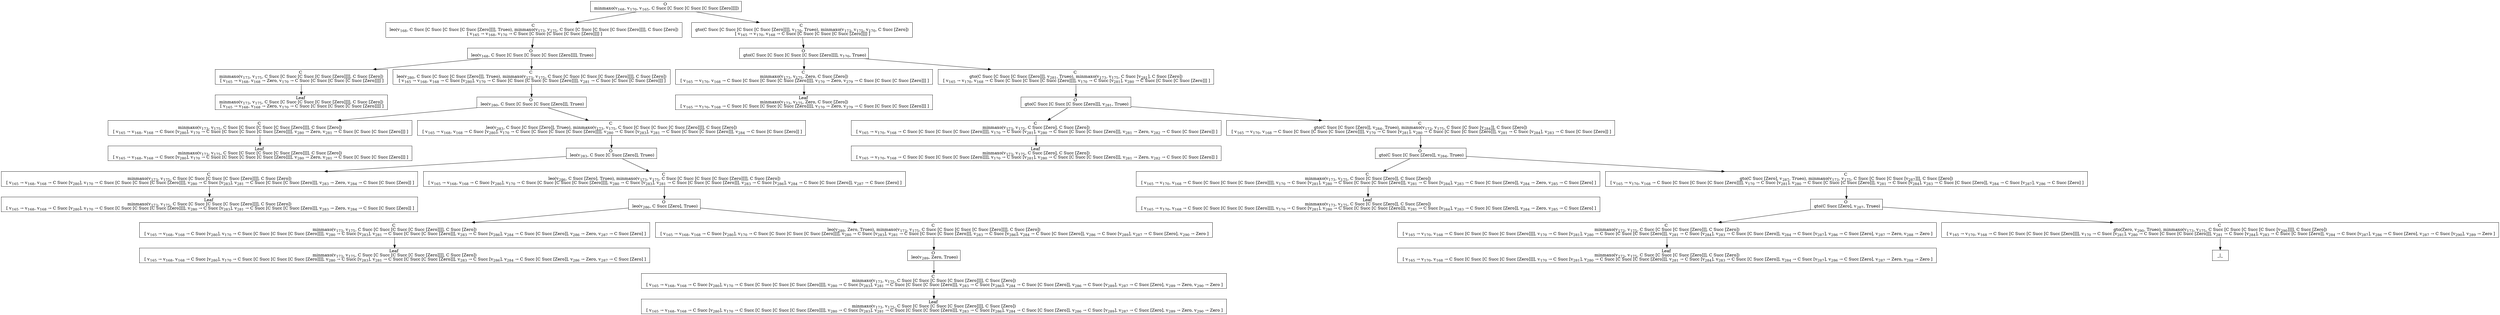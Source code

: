 digraph {
    graph [rankdir=TB
          ,bgcolor=transparent];
    node [shape=box
         ,fillcolor=white
         ,style=filled];
    0 [label=<O <BR/> minmaxo(v<SUB>168</SUB>, v<SUB>170</SUB>, v<SUB>165</SUB>, C Succ [C Succ [C Succ [C Succ [Zero]]]])>];
    1 [label=<C <BR/> leo(v<SUB>168</SUB>, C Succ [C Succ [C Succ [C Succ [Zero]]]], Trueo), minmaxo(v<SUB>173</SUB>, v<SUB>175</SUB>, C Succ [C Succ [C Succ [C Succ [Zero]]]], C Succ [Zero]) <BR/>  [ v<SUB>165</SUB> &rarr; v<SUB>168</SUB>, v<SUB>170</SUB> &rarr; C Succ [C Succ [C Succ [C Succ [Zero]]]] ] >];
    2 [label=<C <BR/> gto(C Succ [C Succ [C Succ [C Succ [Zero]]]], v<SUB>170</SUB>, Trueo), minmaxo(v<SUB>173</SUB>, v<SUB>175</SUB>, v<SUB>170</SUB>, C Succ [Zero]) <BR/>  [ v<SUB>165</SUB> &rarr; v<SUB>170</SUB>, v<SUB>168</SUB> &rarr; C Succ [C Succ [C Succ [C Succ [Zero]]]] ] >];
    3 [label=<O <BR/> leo(v<SUB>168</SUB>, C Succ [C Succ [C Succ [C Succ [Zero]]]], Trueo)>];
    4 [label=<C <BR/> minmaxo(v<SUB>173</SUB>, v<SUB>175</SUB>, C Succ [C Succ [C Succ [C Succ [Zero]]]], C Succ [Zero]) <BR/>  [ v<SUB>165</SUB> &rarr; v<SUB>168</SUB>, v<SUB>168</SUB> &rarr; Zero, v<SUB>170</SUB> &rarr; C Succ [C Succ [C Succ [C Succ [Zero]]]] ] >];
    5 [label=<C <BR/> leo(v<SUB>280</SUB>, C Succ [C Succ [C Succ [Zero]]], Trueo), minmaxo(v<SUB>173</SUB>, v<SUB>175</SUB>, C Succ [C Succ [C Succ [C Succ [Zero]]]], C Succ [Zero]) <BR/>  [ v<SUB>165</SUB> &rarr; v<SUB>168</SUB>, v<SUB>168</SUB> &rarr; C Succ [v<SUB>280</SUB>], v<SUB>170</SUB> &rarr; C Succ [C Succ [C Succ [C Succ [Zero]]]], v<SUB>281</SUB> &rarr; C Succ [C Succ [C Succ [Zero]]] ] >];
    6 [label=<Leaf <BR/> minmaxo(v<SUB>173</SUB>, v<SUB>175</SUB>, C Succ [C Succ [C Succ [C Succ [Zero]]]], C Succ [Zero]) <BR/>  [ v<SUB>165</SUB> &rarr; v<SUB>168</SUB>, v<SUB>168</SUB> &rarr; Zero, v<SUB>170</SUB> &rarr; C Succ [C Succ [C Succ [C Succ [Zero]]]] ] >];
    7 [label=<O <BR/> leo(v<SUB>280</SUB>, C Succ [C Succ [C Succ [Zero]]], Trueo)>];
    8 [label=<C <BR/> minmaxo(v<SUB>173</SUB>, v<SUB>175</SUB>, C Succ [C Succ [C Succ [C Succ [Zero]]]], C Succ [Zero]) <BR/>  [ v<SUB>165</SUB> &rarr; v<SUB>168</SUB>, v<SUB>168</SUB> &rarr; C Succ [v<SUB>280</SUB>], v<SUB>170</SUB> &rarr; C Succ [C Succ [C Succ [C Succ [Zero]]]], v<SUB>280</SUB> &rarr; Zero, v<SUB>281</SUB> &rarr; C Succ [C Succ [C Succ [Zero]]] ] >];
    9 [label=<C <BR/> leo(v<SUB>283</SUB>, C Succ [C Succ [Zero]], Trueo), minmaxo(v<SUB>173</SUB>, v<SUB>175</SUB>, C Succ [C Succ [C Succ [C Succ [Zero]]]], C Succ [Zero]) <BR/>  [ v<SUB>165</SUB> &rarr; v<SUB>168</SUB>, v<SUB>168</SUB> &rarr; C Succ [v<SUB>280</SUB>], v<SUB>170</SUB> &rarr; C Succ [C Succ [C Succ [C Succ [Zero]]]], v<SUB>280</SUB> &rarr; C Succ [v<SUB>283</SUB>], v<SUB>281</SUB> &rarr; C Succ [C Succ [C Succ [Zero]]], v<SUB>284</SUB> &rarr; C Succ [C Succ [Zero]] ] >];
    10 [label=<Leaf <BR/> minmaxo(v<SUB>173</SUB>, v<SUB>175</SUB>, C Succ [C Succ [C Succ [C Succ [Zero]]]], C Succ [Zero]) <BR/>  [ v<SUB>165</SUB> &rarr; v<SUB>168</SUB>, v<SUB>168</SUB> &rarr; C Succ [v<SUB>280</SUB>], v<SUB>170</SUB> &rarr; C Succ [C Succ [C Succ [C Succ [Zero]]]], v<SUB>280</SUB> &rarr; Zero, v<SUB>281</SUB> &rarr; C Succ [C Succ [C Succ [Zero]]] ] >];
    11 [label=<O <BR/> leo(v<SUB>283</SUB>, C Succ [C Succ [Zero]], Trueo)>];
    12 [label=<C <BR/> minmaxo(v<SUB>173</SUB>, v<SUB>175</SUB>, C Succ [C Succ [C Succ [C Succ [Zero]]]], C Succ [Zero]) <BR/>  [ v<SUB>165</SUB> &rarr; v<SUB>168</SUB>, v<SUB>168</SUB> &rarr; C Succ [v<SUB>280</SUB>], v<SUB>170</SUB> &rarr; C Succ [C Succ [C Succ [C Succ [Zero]]]], v<SUB>280</SUB> &rarr; C Succ [v<SUB>283</SUB>], v<SUB>281</SUB> &rarr; C Succ [C Succ [C Succ [Zero]]], v<SUB>283</SUB> &rarr; Zero, v<SUB>284</SUB> &rarr; C Succ [C Succ [Zero]] ] >];
    13 [label=<C <BR/> leo(v<SUB>286</SUB>, C Succ [Zero], Trueo), minmaxo(v<SUB>173</SUB>, v<SUB>175</SUB>, C Succ [C Succ [C Succ [C Succ [Zero]]]], C Succ [Zero]) <BR/>  [ v<SUB>165</SUB> &rarr; v<SUB>168</SUB>, v<SUB>168</SUB> &rarr; C Succ [v<SUB>280</SUB>], v<SUB>170</SUB> &rarr; C Succ [C Succ [C Succ [C Succ [Zero]]]], v<SUB>280</SUB> &rarr; C Succ [v<SUB>283</SUB>], v<SUB>281</SUB> &rarr; C Succ [C Succ [C Succ [Zero]]], v<SUB>283</SUB> &rarr; C Succ [v<SUB>286</SUB>], v<SUB>284</SUB> &rarr; C Succ [C Succ [Zero]], v<SUB>287</SUB> &rarr; C Succ [Zero] ] >];
    14 [label=<Leaf <BR/> minmaxo(v<SUB>173</SUB>, v<SUB>175</SUB>, C Succ [C Succ [C Succ [C Succ [Zero]]]], C Succ [Zero]) <BR/>  [ v<SUB>165</SUB> &rarr; v<SUB>168</SUB>, v<SUB>168</SUB> &rarr; C Succ [v<SUB>280</SUB>], v<SUB>170</SUB> &rarr; C Succ [C Succ [C Succ [C Succ [Zero]]]], v<SUB>280</SUB> &rarr; C Succ [v<SUB>283</SUB>], v<SUB>281</SUB> &rarr; C Succ [C Succ [C Succ [Zero]]], v<SUB>283</SUB> &rarr; Zero, v<SUB>284</SUB> &rarr; C Succ [C Succ [Zero]] ] >];
    15 [label=<O <BR/> leo(v<SUB>286</SUB>, C Succ [Zero], Trueo)>];
    16 [label=<C <BR/> minmaxo(v<SUB>173</SUB>, v<SUB>175</SUB>, C Succ [C Succ [C Succ [C Succ [Zero]]]], C Succ [Zero]) <BR/>  [ v<SUB>165</SUB> &rarr; v<SUB>168</SUB>, v<SUB>168</SUB> &rarr; C Succ [v<SUB>280</SUB>], v<SUB>170</SUB> &rarr; C Succ [C Succ [C Succ [C Succ [Zero]]]], v<SUB>280</SUB> &rarr; C Succ [v<SUB>283</SUB>], v<SUB>281</SUB> &rarr; C Succ [C Succ [C Succ [Zero]]], v<SUB>283</SUB> &rarr; C Succ [v<SUB>286</SUB>], v<SUB>284</SUB> &rarr; C Succ [C Succ [Zero]], v<SUB>286</SUB> &rarr; Zero, v<SUB>287</SUB> &rarr; C Succ [Zero] ] >];
    17 [label=<C <BR/> leo(v<SUB>289</SUB>, Zero, Trueo), minmaxo(v<SUB>173</SUB>, v<SUB>175</SUB>, C Succ [C Succ [C Succ [C Succ [Zero]]]], C Succ [Zero]) <BR/>  [ v<SUB>165</SUB> &rarr; v<SUB>168</SUB>, v<SUB>168</SUB> &rarr; C Succ [v<SUB>280</SUB>], v<SUB>170</SUB> &rarr; C Succ [C Succ [C Succ [C Succ [Zero]]]], v<SUB>280</SUB> &rarr; C Succ [v<SUB>283</SUB>], v<SUB>281</SUB> &rarr; C Succ [C Succ [C Succ [Zero]]], v<SUB>283</SUB> &rarr; C Succ [v<SUB>286</SUB>], v<SUB>284</SUB> &rarr; C Succ [C Succ [Zero]], v<SUB>286</SUB> &rarr; C Succ [v<SUB>289</SUB>], v<SUB>287</SUB> &rarr; C Succ [Zero], v<SUB>290</SUB> &rarr; Zero ] >];
    18 [label=<Leaf <BR/> minmaxo(v<SUB>173</SUB>, v<SUB>175</SUB>, C Succ [C Succ [C Succ [C Succ [Zero]]]], C Succ [Zero]) <BR/>  [ v<SUB>165</SUB> &rarr; v<SUB>168</SUB>, v<SUB>168</SUB> &rarr; C Succ [v<SUB>280</SUB>], v<SUB>170</SUB> &rarr; C Succ [C Succ [C Succ [C Succ [Zero]]]], v<SUB>280</SUB> &rarr; C Succ [v<SUB>283</SUB>], v<SUB>281</SUB> &rarr; C Succ [C Succ [C Succ [Zero]]], v<SUB>283</SUB> &rarr; C Succ [v<SUB>286</SUB>], v<SUB>284</SUB> &rarr; C Succ [C Succ [Zero]], v<SUB>286</SUB> &rarr; Zero, v<SUB>287</SUB> &rarr; C Succ [Zero] ] >];
    19 [label=<O <BR/> leo(v<SUB>289</SUB>, Zero, Trueo)>];
    20 [label=<C <BR/> minmaxo(v<SUB>173</SUB>, v<SUB>175</SUB>, C Succ [C Succ [C Succ [C Succ [Zero]]]], C Succ [Zero]) <BR/>  [ v<SUB>165</SUB> &rarr; v<SUB>168</SUB>, v<SUB>168</SUB> &rarr; C Succ [v<SUB>280</SUB>], v<SUB>170</SUB> &rarr; C Succ [C Succ [C Succ [C Succ [Zero]]]], v<SUB>280</SUB> &rarr; C Succ [v<SUB>283</SUB>], v<SUB>281</SUB> &rarr; C Succ [C Succ [C Succ [Zero]]], v<SUB>283</SUB> &rarr; C Succ [v<SUB>286</SUB>], v<SUB>284</SUB> &rarr; C Succ [C Succ [Zero]], v<SUB>286</SUB> &rarr; C Succ [v<SUB>289</SUB>], v<SUB>287</SUB> &rarr; C Succ [Zero], v<SUB>289</SUB> &rarr; Zero, v<SUB>290</SUB> &rarr; Zero ] >];
    21 [label=<Leaf <BR/> minmaxo(v<SUB>173</SUB>, v<SUB>175</SUB>, C Succ [C Succ [C Succ [C Succ [Zero]]]], C Succ [Zero]) <BR/>  [ v<SUB>165</SUB> &rarr; v<SUB>168</SUB>, v<SUB>168</SUB> &rarr; C Succ [v<SUB>280</SUB>], v<SUB>170</SUB> &rarr; C Succ [C Succ [C Succ [C Succ [Zero]]]], v<SUB>280</SUB> &rarr; C Succ [v<SUB>283</SUB>], v<SUB>281</SUB> &rarr; C Succ [C Succ [C Succ [Zero]]], v<SUB>283</SUB> &rarr; C Succ [v<SUB>286</SUB>], v<SUB>284</SUB> &rarr; C Succ [C Succ [Zero]], v<SUB>286</SUB> &rarr; C Succ [v<SUB>289</SUB>], v<SUB>287</SUB> &rarr; C Succ [Zero], v<SUB>289</SUB> &rarr; Zero, v<SUB>290</SUB> &rarr; Zero ] >];
    22 [label=<O <BR/> gto(C Succ [C Succ [C Succ [C Succ [Zero]]]], v<SUB>170</SUB>, Trueo)>];
    23 [label=<C <BR/> minmaxo(v<SUB>173</SUB>, v<SUB>175</SUB>, Zero, C Succ [Zero]) <BR/>  [ v<SUB>165</SUB> &rarr; v<SUB>170</SUB>, v<SUB>168</SUB> &rarr; C Succ [C Succ [C Succ [C Succ [Zero]]]], v<SUB>170</SUB> &rarr; Zero, v<SUB>279</SUB> &rarr; C Succ [C Succ [C Succ [Zero]]] ] >];
    24 [label=<C <BR/> gto(C Succ [C Succ [C Succ [Zero]]], v<SUB>281</SUB>, Trueo), minmaxo(v<SUB>173</SUB>, v<SUB>175</SUB>, C Succ [v<SUB>281</SUB>], C Succ [Zero]) <BR/>  [ v<SUB>165</SUB> &rarr; v<SUB>170</SUB>, v<SUB>168</SUB> &rarr; C Succ [C Succ [C Succ [C Succ [Zero]]]], v<SUB>170</SUB> &rarr; C Succ [v<SUB>281</SUB>], v<SUB>280</SUB> &rarr; C Succ [C Succ [C Succ [Zero]]] ] >];
    25 [label=<Leaf <BR/> minmaxo(v<SUB>173</SUB>, v<SUB>175</SUB>, Zero, C Succ [Zero]) <BR/>  [ v<SUB>165</SUB> &rarr; v<SUB>170</SUB>, v<SUB>168</SUB> &rarr; C Succ [C Succ [C Succ [C Succ [Zero]]]], v<SUB>170</SUB> &rarr; Zero, v<SUB>279</SUB> &rarr; C Succ [C Succ [C Succ [Zero]]] ] >];
    26 [label=<O <BR/> gto(C Succ [C Succ [C Succ [Zero]]], v<SUB>281</SUB>, Trueo)>];
    27 [label=<C <BR/> minmaxo(v<SUB>173</SUB>, v<SUB>175</SUB>, C Succ [Zero], C Succ [Zero]) <BR/>  [ v<SUB>165</SUB> &rarr; v<SUB>170</SUB>, v<SUB>168</SUB> &rarr; C Succ [C Succ [C Succ [C Succ [Zero]]]], v<SUB>170</SUB> &rarr; C Succ [v<SUB>281</SUB>], v<SUB>280</SUB> &rarr; C Succ [C Succ [C Succ [Zero]]], v<SUB>281</SUB> &rarr; Zero, v<SUB>282</SUB> &rarr; C Succ [C Succ [Zero]] ] >];
    28 [label=<C <BR/> gto(C Succ [C Succ [Zero]], v<SUB>284</SUB>, Trueo), minmaxo(v<SUB>173</SUB>, v<SUB>175</SUB>, C Succ [C Succ [v<SUB>284</SUB>]], C Succ [Zero]) <BR/>  [ v<SUB>165</SUB> &rarr; v<SUB>170</SUB>, v<SUB>168</SUB> &rarr; C Succ [C Succ [C Succ [C Succ [Zero]]]], v<SUB>170</SUB> &rarr; C Succ [v<SUB>281</SUB>], v<SUB>280</SUB> &rarr; C Succ [C Succ [C Succ [Zero]]], v<SUB>281</SUB> &rarr; C Succ [v<SUB>284</SUB>], v<SUB>283</SUB> &rarr; C Succ [C Succ [Zero]] ] >];
    29 [label=<Leaf <BR/> minmaxo(v<SUB>173</SUB>, v<SUB>175</SUB>, C Succ [Zero], C Succ [Zero]) <BR/>  [ v<SUB>165</SUB> &rarr; v<SUB>170</SUB>, v<SUB>168</SUB> &rarr; C Succ [C Succ [C Succ [C Succ [Zero]]]], v<SUB>170</SUB> &rarr; C Succ [v<SUB>281</SUB>], v<SUB>280</SUB> &rarr; C Succ [C Succ [C Succ [Zero]]], v<SUB>281</SUB> &rarr; Zero, v<SUB>282</SUB> &rarr; C Succ [C Succ [Zero]] ] >];
    30 [label=<O <BR/> gto(C Succ [C Succ [Zero]], v<SUB>284</SUB>, Trueo)>];
    31 [label=<C <BR/> minmaxo(v<SUB>173</SUB>, v<SUB>175</SUB>, C Succ [C Succ [Zero]], C Succ [Zero]) <BR/>  [ v<SUB>165</SUB> &rarr; v<SUB>170</SUB>, v<SUB>168</SUB> &rarr; C Succ [C Succ [C Succ [C Succ [Zero]]]], v<SUB>170</SUB> &rarr; C Succ [v<SUB>281</SUB>], v<SUB>280</SUB> &rarr; C Succ [C Succ [C Succ [Zero]]], v<SUB>281</SUB> &rarr; C Succ [v<SUB>284</SUB>], v<SUB>283</SUB> &rarr; C Succ [C Succ [Zero]], v<SUB>284</SUB> &rarr; Zero, v<SUB>285</SUB> &rarr; C Succ [Zero] ] >];
    32 [label=<C <BR/> gto(C Succ [Zero], v<SUB>287</SUB>, Trueo), minmaxo(v<SUB>173</SUB>, v<SUB>175</SUB>, C Succ [C Succ [C Succ [v<SUB>287</SUB>]]], C Succ [Zero]) <BR/>  [ v<SUB>165</SUB> &rarr; v<SUB>170</SUB>, v<SUB>168</SUB> &rarr; C Succ [C Succ [C Succ [C Succ [Zero]]]], v<SUB>170</SUB> &rarr; C Succ [v<SUB>281</SUB>], v<SUB>280</SUB> &rarr; C Succ [C Succ [C Succ [Zero]]], v<SUB>281</SUB> &rarr; C Succ [v<SUB>284</SUB>], v<SUB>283</SUB> &rarr; C Succ [C Succ [Zero]], v<SUB>284</SUB> &rarr; C Succ [v<SUB>287</SUB>], v<SUB>286</SUB> &rarr; C Succ [Zero] ] >];
    33 [label=<Leaf <BR/> minmaxo(v<SUB>173</SUB>, v<SUB>175</SUB>, C Succ [C Succ [Zero]], C Succ [Zero]) <BR/>  [ v<SUB>165</SUB> &rarr; v<SUB>170</SUB>, v<SUB>168</SUB> &rarr; C Succ [C Succ [C Succ [C Succ [Zero]]]], v<SUB>170</SUB> &rarr; C Succ [v<SUB>281</SUB>], v<SUB>280</SUB> &rarr; C Succ [C Succ [C Succ [Zero]]], v<SUB>281</SUB> &rarr; C Succ [v<SUB>284</SUB>], v<SUB>283</SUB> &rarr; C Succ [C Succ [Zero]], v<SUB>284</SUB> &rarr; Zero, v<SUB>285</SUB> &rarr; C Succ [Zero] ] >];
    34 [label=<O <BR/> gto(C Succ [Zero], v<SUB>287</SUB>, Trueo)>];
    35 [label=<C <BR/> minmaxo(v<SUB>173</SUB>, v<SUB>175</SUB>, C Succ [C Succ [C Succ [Zero]]], C Succ [Zero]) <BR/>  [ v<SUB>165</SUB> &rarr; v<SUB>170</SUB>, v<SUB>168</SUB> &rarr; C Succ [C Succ [C Succ [C Succ [Zero]]]], v<SUB>170</SUB> &rarr; C Succ [v<SUB>281</SUB>], v<SUB>280</SUB> &rarr; C Succ [C Succ [C Succ [Zero]]], v<SUB>281</SUB> &rarr; C Succ [v<SUB>284</SUB>], v<SUB>283</SUB> &rarr; C Succ [C Succ [Zero]], v<SUB>284</SUB> &rarr; C Succ [v<SUB>287</SUB>], v<SUB>286</SUB> &rarr; C Succ [Zero], v<SUB>287</SUB> &rarr; Zero, v<SUB>288</SUB> &rarr; Zero ] >];
    36 [label=<C <BR/> gto(Zero, v<SUB>290</SUB>, Trueo), minmaxo(v<SUB>173</SUB>, v<SUB>175</SUB>, C Succ [C Succ [C Succ [C Succ [v<SUB>290</SUB>]]]], C Succ [Zero]) <BR/>  [ v<SUB>165</SUB> &rarr; v<SUB>170</SUB>, v<SUB>168</SUB> &rarr; C Succ [C Succ [C Succ [C Succ [Zero]]]], v<SUB>170</SUB> &rarr; C Succ [v<SUB>281</SUB>], v<SUB>280</SUB> &rarr; C Succ [C Succ [C Succ [Zero]]], v<SUB>281</SUB> &rarr; C Succ [v<SUB>284</SUB>], v<SUB>283</SUB> &rarr; C Succ [C Succ [Zero]], v<SUB>284</SUB> &rarr; C Succ [v<SUB>287</SUB>], v<SUB>286</SUB> &rarr; C Succ [Zero], v<SUB>287</SUB> &rarr; C Succ [v<SUB>290</SUB>], v<SUB>289</SUB> &rarr; Zero ] >];
    37 [label=<Leaf <BR/> minmaxo(v<SUB>173</SUB>, v<SUB>175</SUB>, C Succ [C Succ [C Succ [Zero]]], C Succ [Zero]) <BR/>  [ v<SUB>165</SUB> &rarr; v<SUB>170</SUB>, v<SUB>168</SUB> &rarr; C Succ [C Succ [C Succ [C Succ [Zero]]]], v<SUB>170</SUB> &rarr; C Succ [v<SUB>281</SUB>], v<SUB>280</SUB> &rarr; C Succ [C Succ [C Succ [Zero]]], v<SUB>281</SUB> &rarr; C Succ [v<SUB>284</SUB>], v<SUB>283</SUB> &rarr; C Succ [C Succ [Zero]], v<SUB>284</SUB> &rarr; C Succ [v<SUB>287</SUB>], v<SUB>286</SUB> &rarr; C Succ [Zero], v<SUB>287</SUB> &rarr; Zero, v<SUB>288</SUB> &rarr; Zero ] >];
    38 [label=<_|_>];
    0 -> 1 [label=""];
    0 -> 2 [label=""];
    1 -> 3 [label=""];
    2 -> 22 [label=""];
    3 -> 4 [label=""];
    3 -> 5 [label=""];
    4 -> 6 [label=""];
    5 -> 7 [label=""];
    7 -> 8 [label=""];
    7 -> 9 [label=""];
    8 -> 10 [label=""];
    9 -> 11 [label=""];
    11 -> 12 [label=""];
    11 -> 13 [label=""];
    12 -> 14 [label=""];
    13 -> 15 [label=""];
    15 -> 16 [label=""];
    15 -> 17 [label=""];
    16 -> 18 [label=""];
    17 -> 19 [label=""];
    19 -> 20 [label=""];
    20 -> 21 [label=""];
    22 -> 23 [label=""];
    22 -> 24 [label=""];
    23 -> 25 [label=""];
    24 -> 26 [label=""];
    26 -> 27 [label=""];
    26 -> 28 [label=""];
    27 -> 29 [label=""];
    28 -> 30 [label=""];
    30 -> 31 [label=""];
    30 -> 32 [label=""];
    31 -> 33 [label=""];
    32 -> 34 [label=""];
    34 -> 35 [label=""];
    34 -> 36 [label=""];
    35 -> 37 [label=""];
    36 -> 38 [label=""];
}